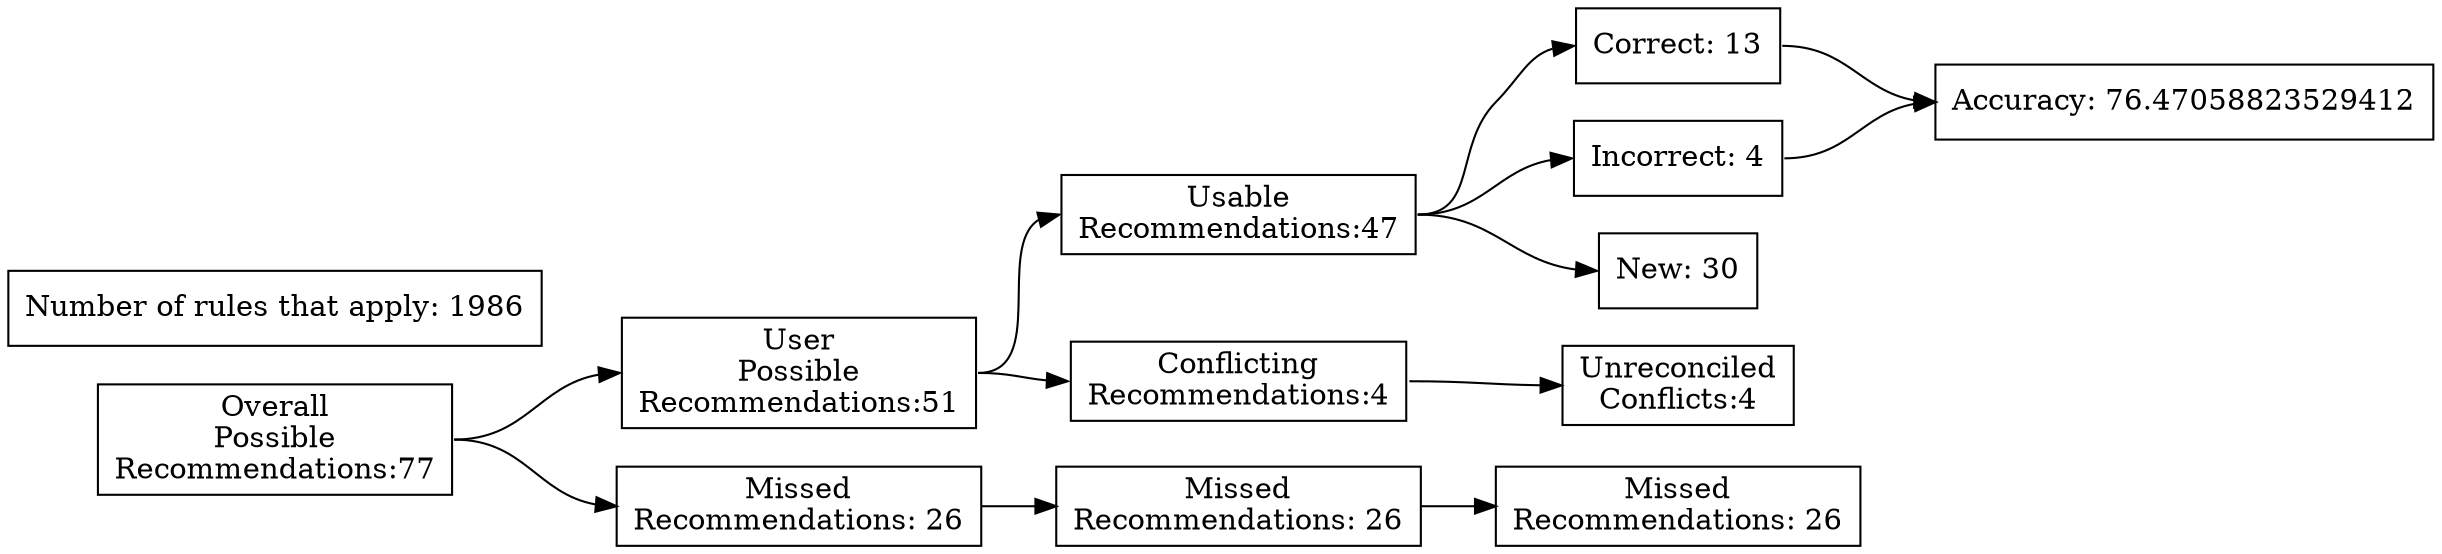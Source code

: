 digraph {
	graph [rankdir=LR]
	node [pos=r shape=box]
	edge [headport=w tailport=e]
		A [label="Overall
Possible
Recommendations:77"]
		B [label="User
Possible
Recommendations:51"]
		C [label="Missed
Recommendations: 26"]
		D [label="Usable
Recommendations:47"]
		E [label="Conflicting
Recommendations:4"]
		J [label="Missed
Recommendations: 26"]
		M [label="Unreconciled
Conflicts:4"]
		F [label="Correct: 13"]
		G [label="Incorrect: 4"]
		H [label="New: 30"]
		K [label="Missed
Recommendations: 26"]
		I [label="Accuracy: 76.47058823529412"]
		l [label="Number of rules that apply: 1986"]
			A -> B
			A -> C
			B -> D
			B -> E
			D -> F
			D -> G
			D -> H
			F -> I
			G -> I
			C -> J
			J -> K
			E -> M
}